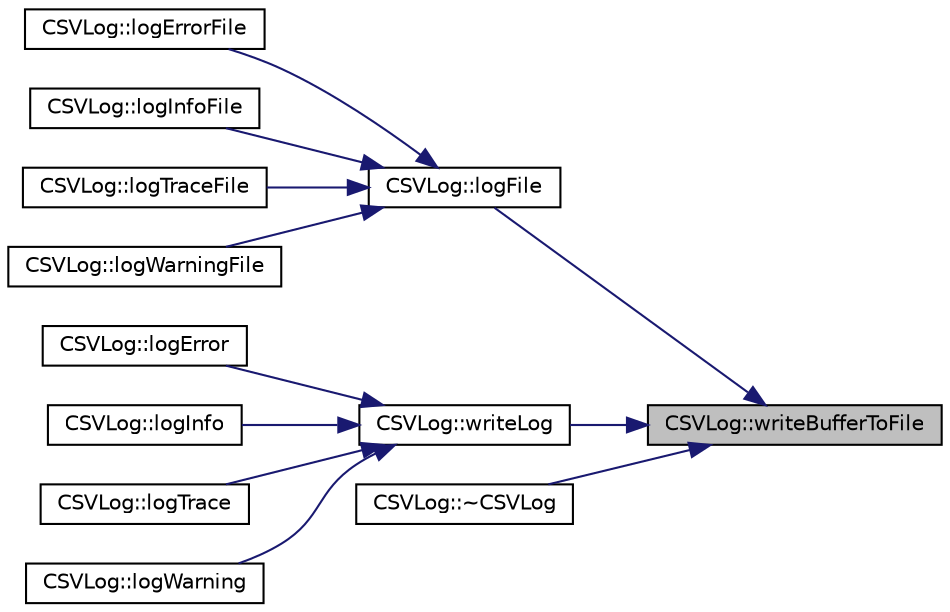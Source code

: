 digraph "CSVLog::writeBufferToFile"
{
 // LATEX_PDF_SIZE
  edge [fontname="Helvetica",fontsize="10",labelfontname="Helvetica",labelfontsize="10"];
  node [fontname="Helvetica",fontsize="10",shape=record];
  rankdir="RL";
  Node1 [label="CSVLog::writeBufferToFile",height=0.2,width=0.4,color="black", fillcolor="grey75", style="filled", fontcolor="black",tooltip="writes content of buffer to file"];
  Node1 -> Node2 [dir="back",color="midnightblue",fontsize="10",style="solid",fontname="Helvetica"];
  Node2 [label="CSVLog::logFile",height=0.2,width=0.4,color="black", fillcolor="white", style="filled",URL="$classCSVLog.html#abf2187c78e4eb54e1724438a1074aaad",tooltip="generate log entry in file"];
  Node2 -> Node3 [dir="back",color="midnightblue",fontsize="10",style="solid",fontname="Helvetica"];
  Node3 [label="CSVLog::logErrorFile",height=0.2,width=0.4,color="black", fillcolor="white", style="filled",URL="$classCSVLog.html#ae2996287c12ff5184e0d237170edf0b5",tooltip="log on error level in file"];
  Node2 -> Node4 [dir="back",color="midnightblue",fontsize="10",style="solid",fontname="Helvetica"];
  Node4 [label="CSVLog::logInfoFile",height=0.2,width=0.4,color="black", fillcolor="white", style="filled",URL="$classCSVLog.html#a053330a004ebeb4ce874c53ed8e73f8d",tooltip="log on info level in file"];
  Node2 -> Node5 [dir="back",color="midnightblue",fontsize="10",style="solid",fontname="Helvetica"];
  Node5 [label="CSVLog::logTraceFile",height=0.2,width=0.4,color="black", fillcolor="white", style="filled",URL="$classCSVLog.html#a2e7222db9b74c4a68512bf9c4281080b",tooltip="log on trace level in file"];
  Node2 -> Node6 [dir="back",color="midnightblue",fontsize="10",style="solid",fontname="Helvetica"];
  Node6 [label="CSVLog::logWarningFile",height=0.2,width=0.4,color="black", fillcolor="white", style="filled",URL="$classCSVLog.html#af6c532187a06fb430d09255408189906",tooltip="log on warning level in file"];
  Node1 -> Node7 [dir="back",color="midnightblue",fontsize="10",style="solid",fontname="Helvetica"];
  Node7 [label="CSVLog::writeLog",height=0.2,width=0.4,color="black", fillcolor="white", style="filled",URL="$classCSVLog.html#a483aac07b38a517ad8f045a34cffdcf9",tooltip="general log generator method"];
  Node7 -> Node8 [dir="back",color="midnightblue",fontsize="10",style="solid",fontname="Helvetica"];
  Node8 [label="CSVLog::logError",height=0.2,width=0.4,color="black", fillcolor="white", style="filled",URL="$classCSVLog.html#a99f056783f1903b0332a39732b79a014",tooltip="general log on error level"];
  Node7 -> Node9 [dir="back",color="midnightblue",fontsize="10",style="solid",fontname="Helvetica"];
  Node9 [label="CSVLog::logInfo",height=0.2,width=0.4,color="black", fillcolor="white", style="filled",URL="$classCSVLog.html#a5a6e01a0b57519dcfa1b1b94017f79f8",tooltip="general log on info level"];
  Node7 -> Node10 [dir="back",color="midnightblue",fontsize="10",style="solid",fontname="Helvetica"];
  Node10 [label="CSVLog::logTrace",height=0.2,width=0.4,color="black", fillcolor="white", style="filled",URL="$classCSVLog.html#a43fd60ab05f615aefdd0af7d3f93840e",tooltip="general log on trace level"];
  Node7 -> Node11 [dir="back",color="midnightblue",fontsize="10",style="solid",fontname="Helvetica"];
  Node11 [label="CSVLog::logWarning",height=0.2,width=0.4,color="black", fillcolor="white", style="filled",URL="$classCSVLog.html#a259cf3f2a38398a047342ec4c2820f5c",tooltip="general log on warning level"];
  Node1 -> Node12 [dir="back",color="midnightblue",fontsize="10",style="solid",fontname="Helvetica"];
  Node12 [label="CSVLog::~CSVLog",height=0.2,width=0.4,color="black", fillcolor="white", style="filled",URL="$classCSVLog.html#a607040cb1138b9f1783bac61cd8c140e",tooltip="Destroy the CSVLog object."];
}
